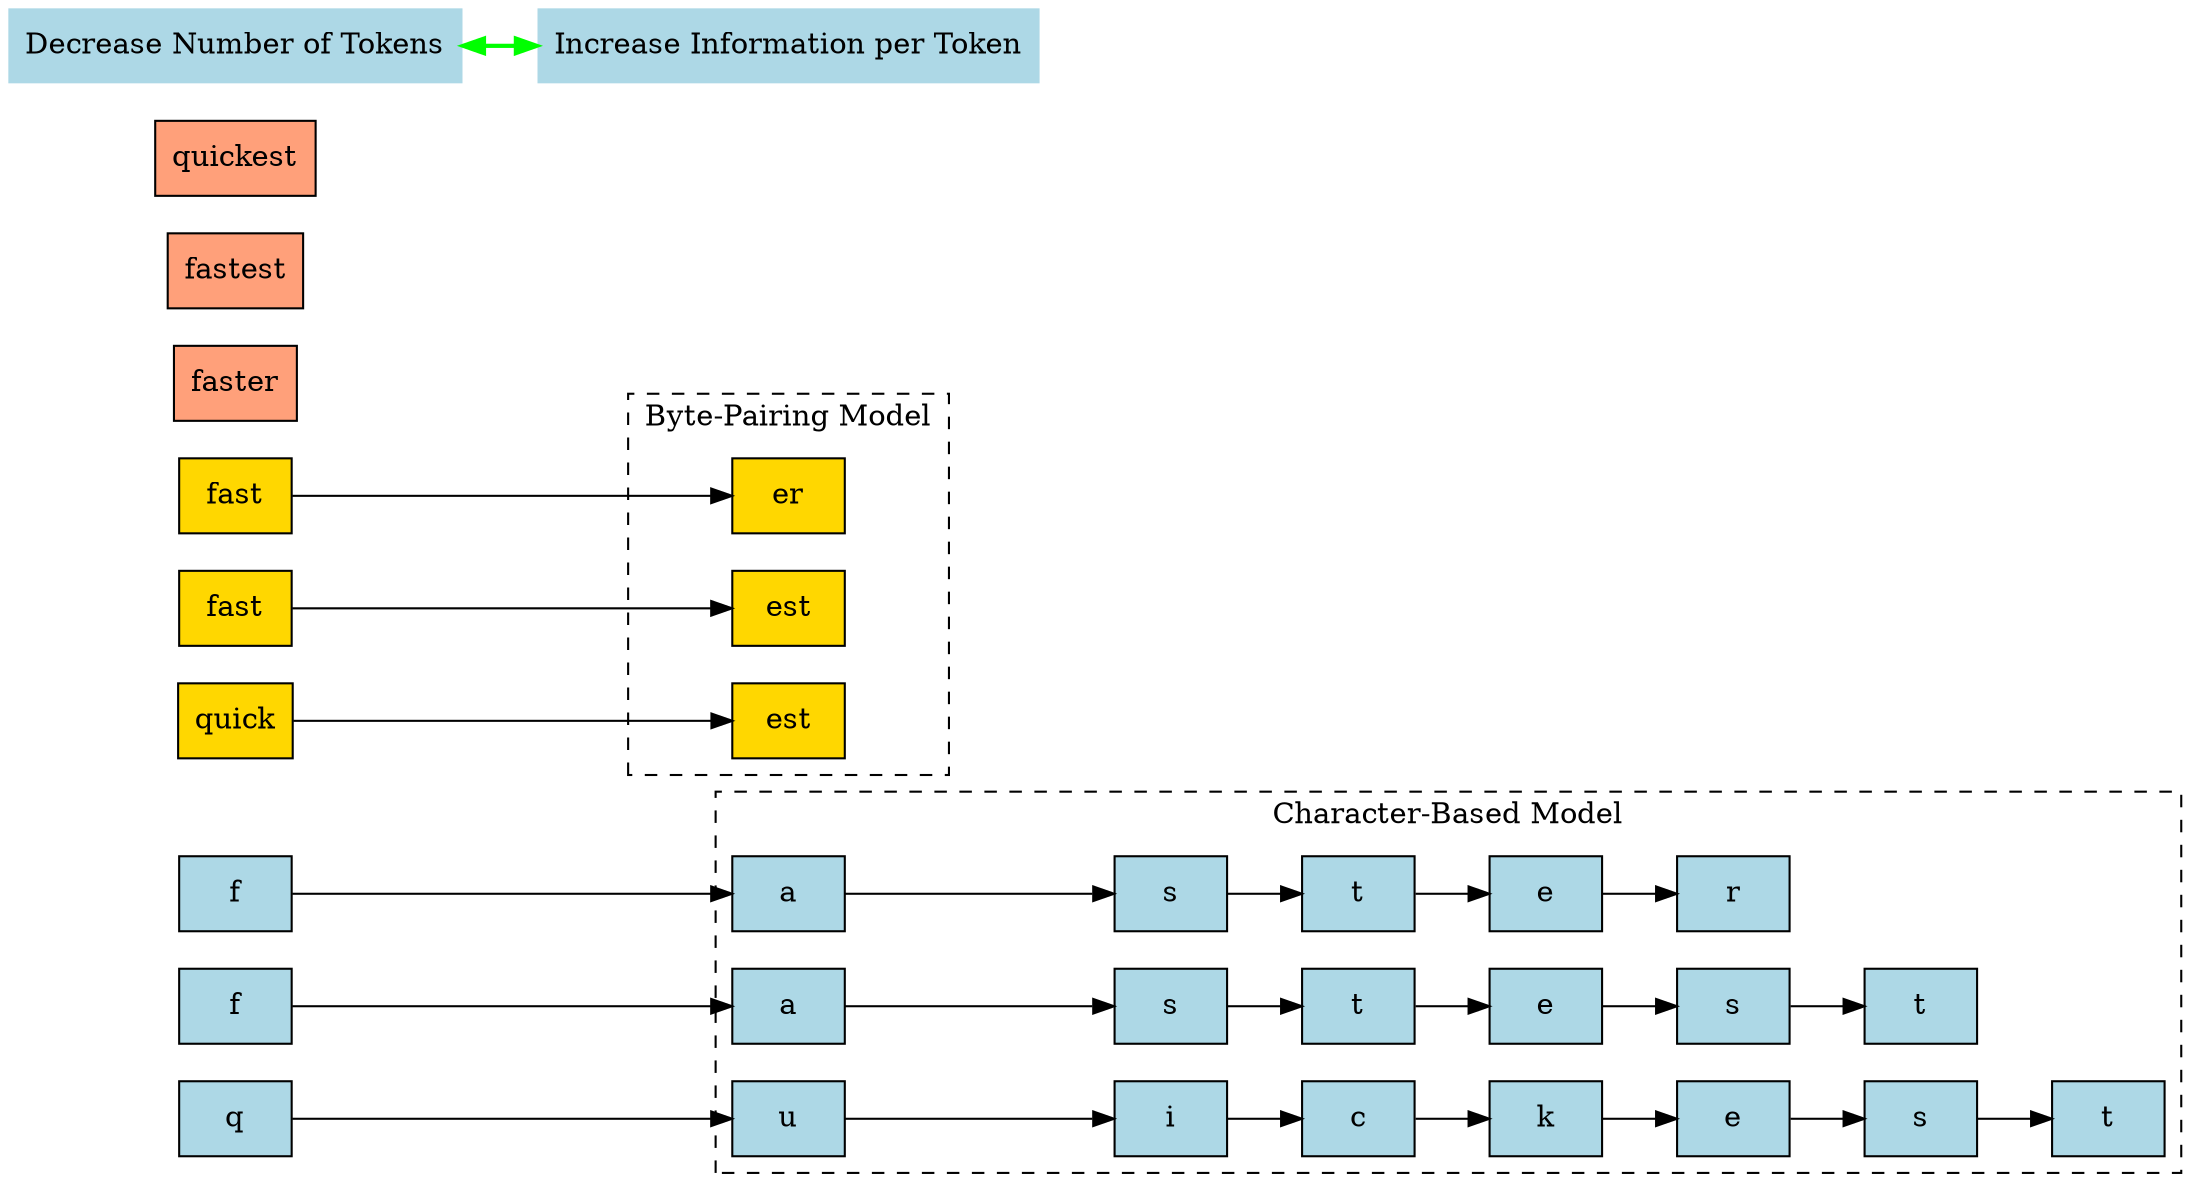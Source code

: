 digraph TokenizationModels {
    rankdir=LR;
    node [shape=box, style=filled, fillcolor=lightblue];

    subgraph cluster_character {
        label = "Character-Based Model";
        style=dashed;

        faster_c0 [label="f"];
        faster_c1 [label="a"];
        faster_c2 [label="s"];
        faster_c3 [label="t"];
        faster_c4 [label="e"];
        faster_c5 [label="r"];

        fastest_c0 [label="f"];
        fastest_c1 [label="a"];
        fastest_c2 [label="s"];
        fastest_c3 [label="t"];
        fastest_c4 [label="e"];
        fastest_c5 [label="s"];
        fastest_c6 [label="t"];

        quickest_c0 [label="q"];
        quickest_c1 [label="u"];
        quickest_c2 [label="i"];
        quickest_c3 [label="c"];
        quickest_c4 [label="k"];
        quickest_c5 [label="e"];
        quickest_c6 [label="s"];
        quickest_c7 [label="t"];

        // Connect letters horizontally
        faster_c0 -> faster_c1 -> faster_c2 -> faster_c3 -> faster_c4 -> faster_c5;
        fastest_c0 -> fastest_c1 -> fastest_c2 -> fastest_c3 -> fastest_c4 -> fastest_c5 -> fastest_c6;
        quickest_c0 -> quickest_c1 -> quickest_c2 -> quickest_c3 -> quickest_c4 -> quickest_c5 -> quickest_c6 -> quickest_c7;
    }

    subgraph cluster_bpe {
        label = "Byte-Pairing Model";
        style=dashed;
        node [fillcolor=gold];

        bpe_faster_0 [label="fast"];
        bpe_faster_1 [label="er"];

        bpe_fastest_0 [label="fast"];
        bpe_fastest_1 [label="est"];

        bpe_quickest_0 [label="quick"];
        bpe_quickest_1 [label="est"];

        // Connect subwords
        bpe_faster_0 -> bpe_faster_1;
        bpe_fastest_0 -> bpe_fastest_1;
        bpe_quickest_0 -> bpe_quickest_1;
    }

    subgraph cluster_word {
        label = "Word-Based Model";
        style=dashed;
        node [fillcolor=lightsalmon];

        word_faster [label="faster"];
        word_fastest [label="fastest"];
        word_quickest [label="quickest"];
    }

    // Layout help: align vertically
    {rank = same; faster_c0; bpe_faster_0; word_faster;}
    {rank = same; fastest_c0; bpe_fastest_0; word_fastest;}
    {rank = same; quickest_c0; bpe_quickest_0; word_quickest;}

    // Optional: directional arrows for information
    info_increase [label="Increase Information per Token", shape=plaintext];
    vocab_decrease [label="Decrease Number of Tokens", shape=plaintext];

    vocab_decrease -> info_increase [dir=both, style=bold, color=green];
}